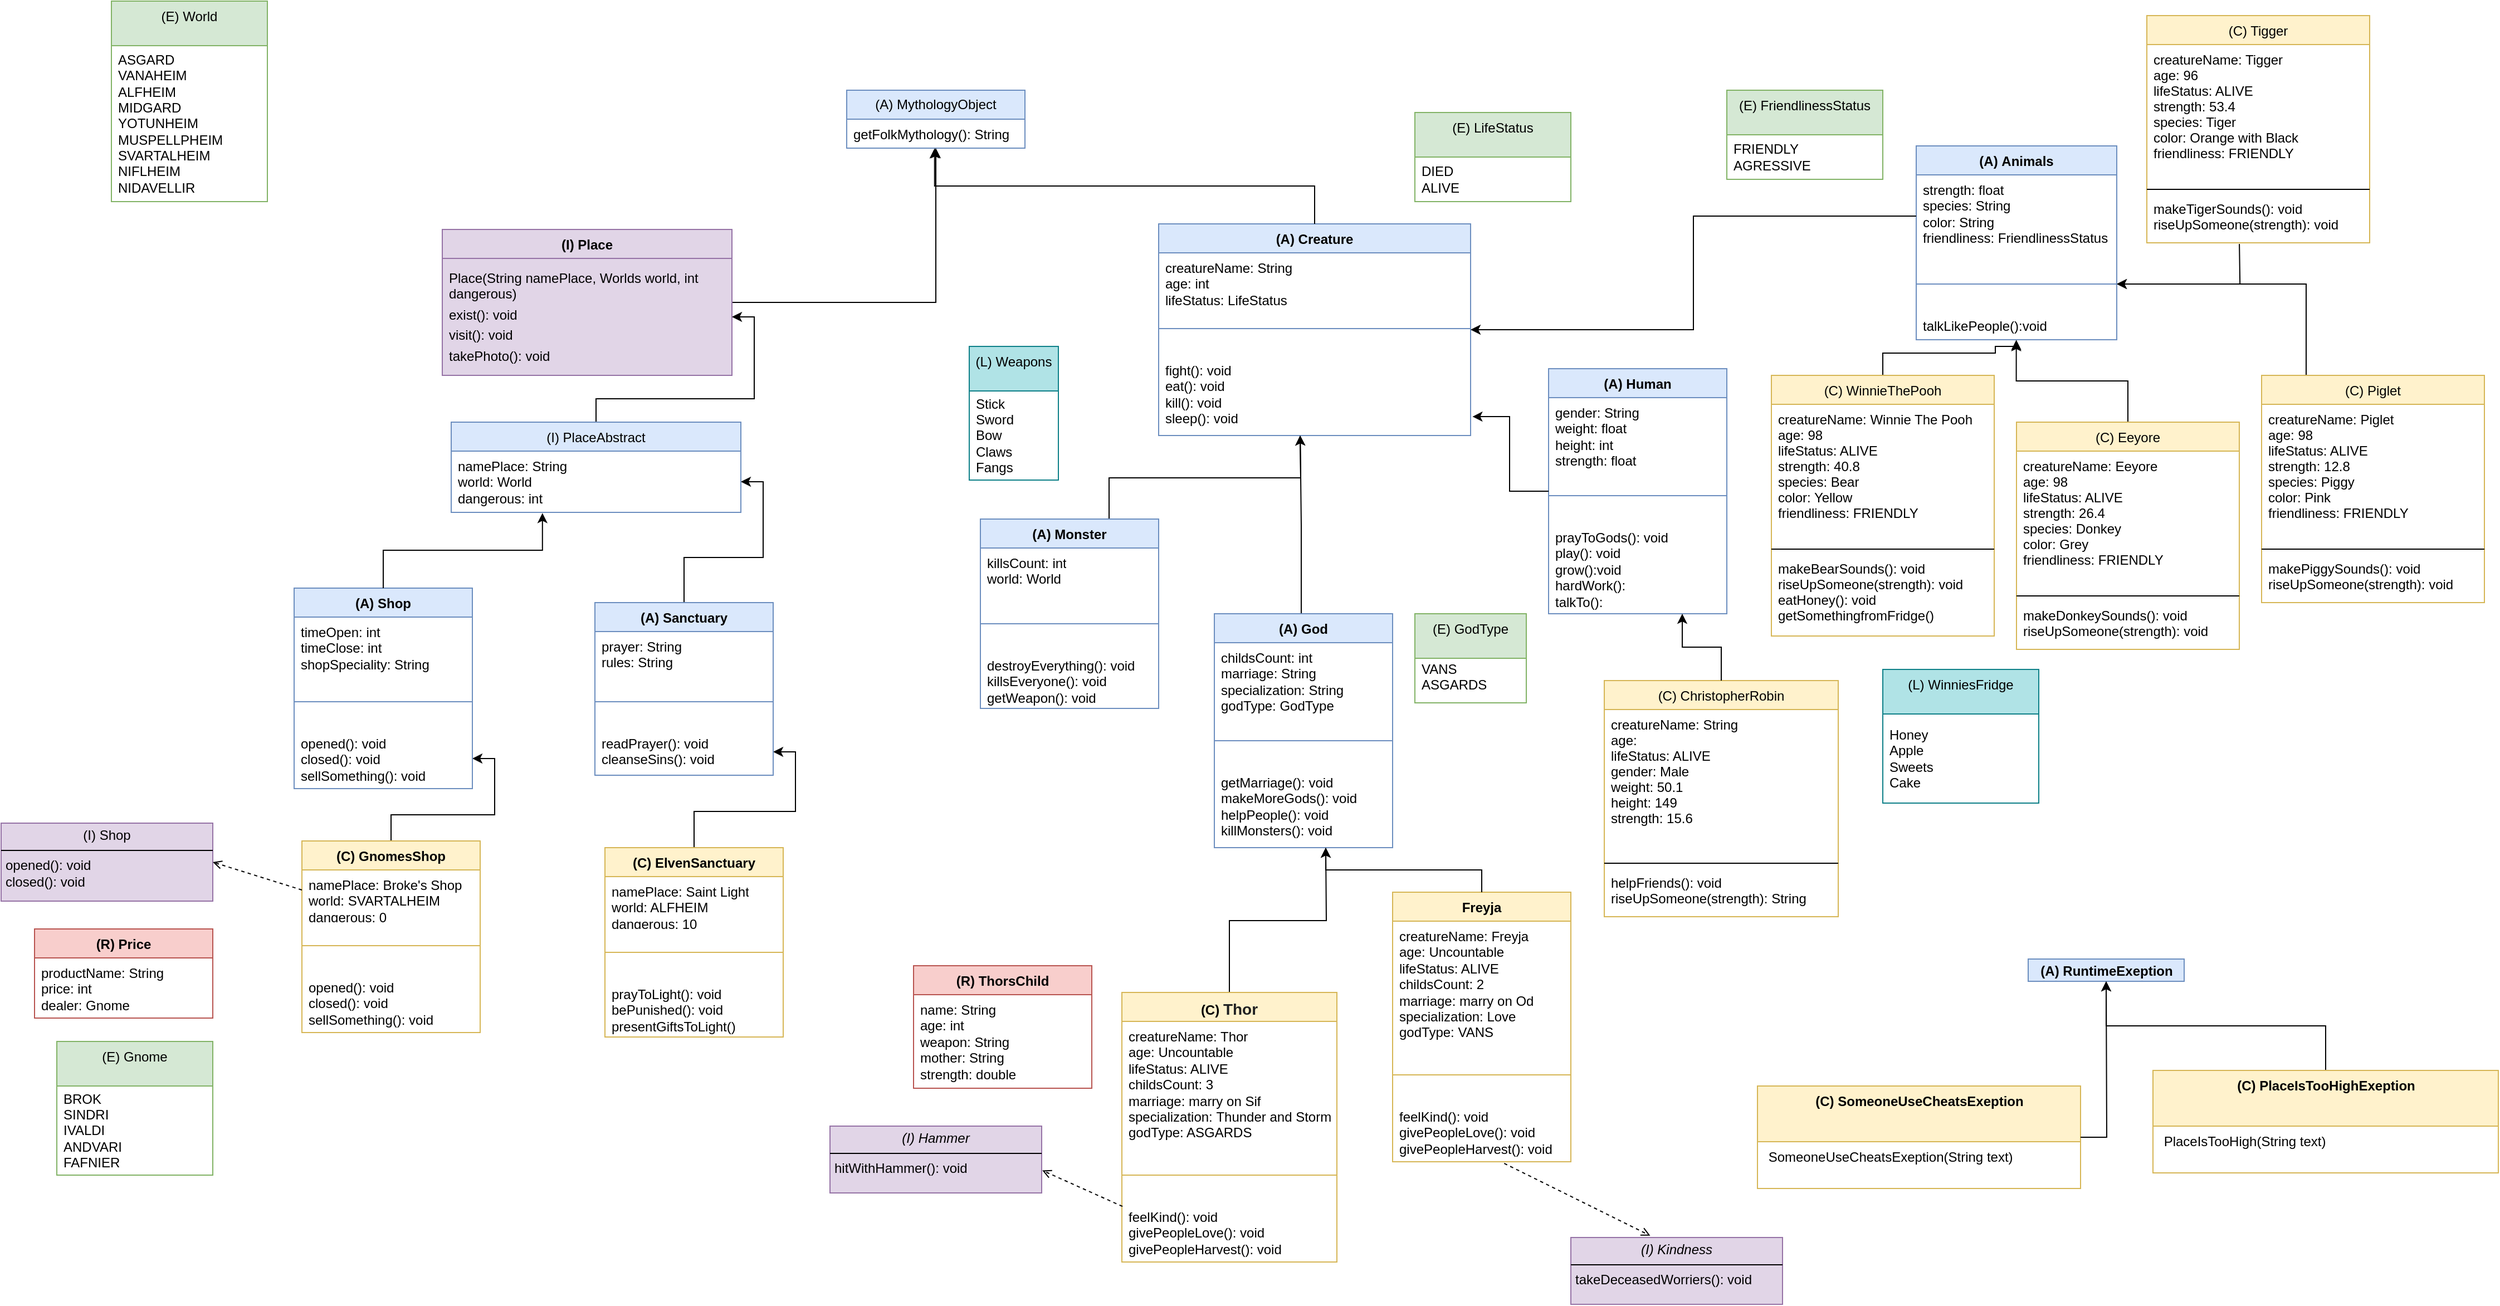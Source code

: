 <mxfile version="24.8.6">
  <diagram id="C5RBs43oDa-KdzZeNtuy" name="Page-1">
    <mxGraphModel dx="2144" dy="1466" grid="0" gridSize="10" guides="1" tooltips="1" connect="1" arrows="1" fold="1" page="0" pageScale="1" pageWidth="827" pageHeight="1169" background="#ffffff" math="0" shadow="0">
      <root>
        <mxCell id="WIyWlLk6GJQsqaUBKTNV-0" />
        <mxCell id="WIyWlLk6GJQsqaUBKTNV-1" parent="WIyWlLk6GJQsqaUBKTNV-0" />
        <mxCell id="PxisYRnI5uWTKZ2TiYRw-9" value="(А) MythologyObject" style="swimlane;fontStyle=0;childLayout=stackLayout;horizontal=1;startSize=26;fillColor=#dae8fc;horizontalStack=0;resizeParent=1;resizeParentMax=0;resizeLast=0;collapsible=1;marginBottom=0;whiteSpace=wrap;html=1;strokeColor=#6c8ebf;" parent="WIyWlLk6GJQsqaUBKTNV-1" vertex="1">
          <mxGeometry x="420" y="30" width="160" height="52" as="geometry" />
        </mxCell>
        <mxCell id="PxisYRnI5uWTKZ2TiYRw-10" value="getFolkMythology(): String" style="text;strokeColor=none;fillColor=none;align=left;verticalAlign=top;spacingLeft=4;spacingRight=4;overflow=hidden;rotatable=0;points=[[0,0.5],[1,0.5]];portConstraint=eastwest;whiteSpace=wrap;html=1;" parent="PxisYRnI5uWTKZ2TiYRw-9" vertex="1">
          <mxGeometry y="26" width="160" height="26" as="geometry" />
        </mxCell>
        <mxCell id="-cWVHxlM2KuF4A_uFvp1-67" style="edgeStyle=orthogonalEdgeStyle;rounded=0;orthogonalLoop=1;jettySize=auto;html=1;entryX=0.5;entryY=1;entryDx=0;entryDy=0;" edge="1" parent="WIyWlLk6GJQsqaUBKTNV-1" source="PxisYRnI5uWTKZ2TiYRw-13" target="PxisYRnI5uWTKZ2TiYRw-9">
          <mxGeometry relative="1" as="geometry" />
        </mxCell>
        <mxCell id="PxisYRnI5uWTKZ2TiYRw-13" value="(I) Place" style="swimlane;fontStyle=1;align=center;verticalAlign=top;childLayout=stackLayout;horizontal=1;startSize=26;horizontalStack=0;resizeParent=1;resizeParentMax=0;resizeLast=0;collapsible=1;marginBottom=0;whiteSpace=wrap;html=1;fillColor=#e1d5e7;strokeColor=#9673a6;" parent="WIyWlLk6GJQsqaUBKTNV-1" vertex="1">
          <mxGeometry x="57" y="155" width="260" height="131" as="geometry" />
        </mxCell>
        <mxCell id="PxisYRnI5uWTKZ2TiYRw-14" value="&lt;p style=&quot;margin: 4px 0px 0px;&quot;&gt;&lt;span style=&quot;background-color: initial;&quot;&gt;Place(String namePlace, Worlds world, int dangerous)&lt;/span&gt;&lt;/p&gt;&lt;p style=&quot;margin: 4px 0px 0px;&quot;&gt;&lt;span style=&quot;background-color: initial;&quot;&gt;exist(): void&lt;/span&gt;&lt;/p&gt;&lt;p style=&quot;margin: 4px 0px 0px;&quot;&gt;&lt;span style=&quot;background-color: initial;&quot;&gt;visit(): void&lt;/span&gt;&lt;/p&gt;&lt;p style=&quot;margin: 4px 0px 0px;&quot;&gt;&lt;span style=&quot;background-color: initial;&quot;&gt;takePhoto(): void&lt;/span&gt;&lt;/p&gt;" style="text;strokeColor=#9673a6;fillColor=#e1d5e7;align=left;verticalAlign=top;spacingLeft=4;spacingRight=4;overflow=hidden;rotatable=0;points=[[0,0.5],[1,0.5]];portConstraint=eastwest;whiteSpace=wrap;html=1;" parent="PxisYRnI5uWTKZ2TiYRw-13" vertex="1">
          <mxGeometry y="26" width="260" height="105" as="geometry" />
        </mxCell>
        <mxCell id="PxisYRnI5uWTKZ2TiYRw-17" value="(А) Creature" style="swimlane;fontStyle=1;align=center;verticalAlign=top;childLayout=stackLayout;horizontal=1;startSize=26;horizontalStack=0;resizeParent=1;resizeParentMax=0;resizeLast=0;collapsible=1;marginBottom=0;whiteSpace=wrap;html=1;fillColor=#dae8fc;strokeColor=#6c8ebf;" parent="WIyWlLk6GJQsqaUBKTNV-1" vertex="1">
          <mxGeometry x="700" y="150" width="280" height="190" as="geometry" />
        </mxCell>
        <mxCell id="PxisYRnI5uWTKZ2TiYRw-18" value="creatureName: String&lt;div&gt;age: int&lt;/div&gt;&lt;div&gt;lifeStatus: LifeStatus&lt;br&gt;&lt;div&gt;&lt;br&gt;&lt;/div&gt;&lt;/div&gt;" style="text;strokeColor=none;fillColor=none;align=left;verticalAlign=top;spacingLeft=4;spacingRight=4;overflow=hidden;rotatable=0;points=[[0,0.5],[1,0.5]];portConstraint=eastwest;whiteSpace=wrap;html=1;" parent="PxisYRnI5uWTKZ2TiYRw-17" vertex="1">
          <mxGeometry y="26" width="280" height="44" as="geometry" />
        </mxCell>
        <mxCell id="PxisYRnI5uWTKZ2TiYRw-19" value="" style="line;strokeWidth=1;fillColor=none;align=left;verticalAlign=middle;spacingTop=-1;spacingLeft=3;spacingRight=3;rotatable=0;labelPosition=right;points=[];portConstraint=eastwest;strokeColor=inherit;" parent="PxisYRnI5uWTKZ2TiYRw-17" vertex="1">
          <mxGeometry y="70" width="280" height="48" as="geometry" />
        </mxCell>
        <mxCell id="PxisYRnI5uWTKZ2TiYRw-20" value="&lt;div&gt;&lt;span style=&quot;background-color: initial;&quot;&gt;fight(): void&lt;/span&gt;&lt;br&gt;&lt;/div&gt;eat(): void&lt;div&gt;kill(): void&lt;/div&gt;&lt;div&gt;sleep(): void&lt;/div&gt;" style="text;strokeColor=none;fillColor=none;align=left;verticalAlign=top;spacingLeft=4;spacingRight=4;overflow=hidden;rotatable=0;points=[[0,0.5],[1,0.5]];portConstraint=eastwest;whiteSpace=wrap;html=1;" parent="PxisYRnI5uWTKZ2TiYRw-17" vertex="1">
          <mxGeometry y="118" width="280" height="72" as="geometry" />
        </mxCell>
        <mxCell id="PxisYRnI5uWTKZ2TiYRw-21" value="(А) Human" style="swimlane;fontStyle=1;align=center;verticalAlign=top;childLayout=stackLayout;horizontal=1;startSize=26;horizontalStack=0;resizeParent=1;resizeParentMax=0;resizeLast=0;collapsible=1;marginBottom=0;whiteSpace=wrap;html=1;fillColor=#dae8fc;strokeColor=#6c8ebf;" parent="WIyWlLk6GJQsqaUBKTNV-1" vertex="1">
          <mxGeometry x="1050" y="280" width="160" height="220" as="geometry" />
        </mxCell>
        <mxCell id="PxisYRnI5uWTKZ2TiYRw-22" value="gender: String&lt;div&gt;weight: float&lt;/div&gt;&lt;div&gt;height: int&lt;/div&gt;&lt;div&gt;strength: float&lt;/div&gt;" style="text;strokeColor=none;fillColor=none;align=left;verticalAlign=top;spacingLeft=4;spacingRight=4;overflow=hidden;rotatable=0;points=[[0,0.5],[1,0.5]];portConstraint=eastwest;whiteSpace=wrap;html=1;" parent="PxisYRnI5uWTKZ2TiYRw-21" vertex="1">
          <mxGeometry y="26" width="160" height="64" as="geometry" />
        </mxCell>
        <mxCell id="PxisYRnI5uWTKZ2TiYRw-23" value="" style="line;strokeWidth=1;fillColor=none;align=left;verticalAlign=middle;spacingTop=-1;spacingLeft=3;spacingRight=3;rotatable=0;labelPosition=right;points=[];portConstraint=eastwest;strokeColor=inherit;" parent="PxisYRnI5uWTKZ2TiYRw-21" vertex="1">
          <mxGeometry y="90" width="160" height="48" as="geometry" />
        </mxCell>
        <mxCell id="PxisYRnI5uWTKZ2TiYRw-24" value="prayToGods(): void&lt;div&gt;play(): void&lt;/div&gt;&lt;div&gt;grow():void&lt;/div&gt;&lt;div&gt;hardWork():&lt;/div&gt;&lt;div&gt;talkTo():&lt;/div&gt;&lt;div&gt;&lt;br&gt;&lt;/div&gt;" style="text;strokeColor=none;fillColor=none;align=left;verticalAlign=top;spacingLeft=4;spacingRight=4;overflow=hidden;rotatable=0;points=[[0,0.5],[1,0.5]];portConstraint=eastwest;whiteSpace=wrap;html=1;" parent="PxisYRnI5uWTKZ2TiYRw-21" vertex="1">
          <mxGeometry y="138" width="160" height="82" as="geometry" />
        </mxCell>
        <mxCell id="-cWVHxlM2KuF4A_uFvp1-79" style="edgeStyle=orthogonalEdgeStyle;rounded=0;orthogonalLoop=1;jettySize=auto;html=1;entryX=0.536;entryY=1;entryDx=0;entryDy=0;entryPerimeter=0;" edge="1" parent="WIyWlLk6GJQsqaUBKTNV-1">
          <mxGeometry relative="1" as="geometry">
            <mxPoint x="827.08" y="340" as="targetPoint" />
            <mxPoint x="807.0" y="500" as="sourcePoint" />
          </mxGeometry>
        </mxCell>
        <mxCell id="PxisYRnI5uWTKZ2TiYRw-25" value="(А) God" style="swimlane;fontStyle=1;align=center;verticalAlign=top;childLayout=stackLayout;horizontal=1;startSize=26;horizontalStack=0;resizeParent=1;resizeParentMax=0;resizeLast=0;collapsible=1;marginBottom=0;whiteSpace=wrap;html=1;fillColor=#dae8fc;strokeColor=#6c8ebf;" parent="WIyWlLk6GJQsqaUBKTNV-1" vertex="1">
          <mxGeometry x="750" y="500" width="160" height="210" as="geometry" />
        </mxCell>
        <mxCell id="PxisYRnI5uWTKZ2TiYRw-26" value="&lt;div&gt;childsCount: int&lt;/div&gt;&lt;div&gt;marriage: String&lt;/div&gt;&lt;div&gt;specialization: String&lt;br&gt;&lt;/div&gt;&lt;div&gt;godType: GodType&lt;/div&gt;" style="text;strokeColor=none;fillColor=none;align=left;verticalAlign=top;spacingLeft=4;spacingRight=4;overflow=hidden;rotatable=0;points=[[0,0.5],[1,0.5]];portConstraint=eastwest;whiteSpace=wrap;html=1;" parent="PxisYRnI5uWTKZ2TiYRw-25" vertex="1">
          <mxGeometry y="26" width="160" height="64" as="geometry" />
        </mxCell>
        <mxCell id="PxisYRnI5uWTKZ2TiYRw-27" value="" style="line;strokeWidth=1;fillColor=none;align=left;verticalAlign=middle;spacingTop=-1;spacingLeft=3;spacingRight=3;rotatable=0;labelPosition=right;points=[];portConstraint=eastwest;strokeColor=inherit;" parent="PxisYRnI5uWTKZ2TiYRw-25" vertex="1">
          <mxGeometry y="90" width="160" height="48" as="geometry" />
        </mxCell>
        <mxCell id="PxisYRnI5uWTKZ2TiYRw-28" value="getMarriage(): void&lt;div&gt;makeMoreGods(): void&lt;/div&gt;&lt;div&gt;helpPeople(): void&lt;/div&gt;&lt;div&gt;killMonsters(): void&lt;/div&gt;" style="text;strokeColor=none;fillColor=none;align=left;verticalAlign=top;spacingLeft=4;spacingRight=4;overflow=hidden;rotatable=0;points=[[0,0.5],[1,0.5]];portConstraint=eastwest;whiteSpace=wrap;html=1;" parent="PxisYRnI5uWTKZ2TiYRw-25" vertex="1">
          <mxGeometry y="138" width="160" height="72" as="geometry" />
        </mxCell>
        <mxCell id="PxisYRnI5uWTKZ2TiYRw-29" value="(А) Monster" style="swimlane;fontStyle=1;align=center;verticalAlign=top;childLayout=stackLayout;horizontal=1;startSize=26;horizontalStack=0;resizeParent=1;resizeParentMax=0;resizeLast=0;collapsible=1;marginBottom=0;whiteSpace=wrap;html=1;fillColor=#dae8fc;strokeColor=#6c8ebf;" parent="WIyWlLk6GJQsqaUBKTNV-1" vertex="1">
          <mxGeometry x="540" y="415" width="160" height="170" as="geometry" />
        </mxCell>
        <mxCell id="PxisYRnI5uWTKZ2TiYRw-30" value="&lt;div&gt;killsCount: int&lt;/div&gt;&lt;div&gt;world: World&lt;/div&gt;" style="text;strokeColor=none;fillColor=none;align=left;verticalAlign=top;spacingLeft=4;spacingRight=4;overflow=hidden;rotatable=0;points=[[0,0.5],[1,0.5]];portConstraint=eastwest;whiteSpace=wrap;html=1;" parent="PxisYRnI5uWTKZ2TiYRw-29" vertex="1">
          <mxGeometry y="26" width="160" height="44" as="geometry" />
        </mxCell>
        <mxCell id="PxisYRnI5uWTKZ2TiYRw-31" value="" style="line;strokeWidth=1;fillColor=none;align=left;verticalAlign=middle;spacingTop=-1;spacingLeft=3;spacingRight=3;rotatable=0;labelPosition=right;points=[];portConstraint=eastwest;strokeColor=inherit;" parent="PxisYRnI5uWTKZ2TiYRw-29" vertex="1">
          <mxGeometry y="70" width="160" height="48" as="geometry" />
        </mxCell>
        <mxCell id="PxisYRnI5uWTKZ2TiYRw-32" value="destroyEverything(): void&lt;div&gt;killsEveryone(): void&lt;/div&gt;&lt;div&gt;getWeapon(): void&lt;/div&gt;" style="text;strokeColor=none;fillColor=none;align=left;verticalAlign=top;spacingLeft=4;spacingRight=4;overflow=hidden;rotatable=0;points=[[0,0.5],[1,0.5]];portConstraint=eastwest;whiteSpace=wrap;html=1;" parent="PxisYRnI5uWTKZ2TiYRw-29" vertex="1">
          <mxGeometry y="118" width="160" height="52" as="geometry" />
        </mxCell>
        <mxCell id="-cWVHxlM2KuF4A_uFvp1-124" style="edgeStyle=orthogonalEdgeStyle;rounded=0;orthogonalLoop=1;jettySize=auto;html=1;entryX=0.499;entryY=1.05;entryDx=0;entryDy=0;entryPerimeter=0;" edge="1" parent="WIyWlLk6GJQsqaUBKTNV-1" source="PxisYRnI5uWTKZ2TiYRw-45" target="-cWVHxlM2KuF4A_uFvp1-31">
          <mxGeometry relative="1" as="geometry">
            <mxPoint x="1450" y="260" as="targetPoint" />
            <Array as="points">
              <mxPoint x="1350" y="266" />
              <mxPoint x="1451" y="266" />
              <mxPoint x="1451" y="260" />
              <mxPoint x="1470" y="260" />
            </Array>
          </mxGeometry>
        </mxCell>
        <mxCell id="PxisYRnI5uWTKZ2TiYRw-45" value="(C) WinnieThePooh" style="swimlane;fontStyle=0;align=center;verticalAlign=top;childLayout=stackLayout;horizontal=1;startSize=26;horizontalStack=0;resizeParent=1;resizeLast=0;collapsible=1;marginBottom=0;rounded=0;shadow=0;strokeWidth=1;fillColor=#fff2cc;strokeColor=#d6b656;" parent="WIyWlLk6GJQsqaUBKTNV-1" vertex="1">
          <mxGeometry x="1250" y="286" width="200" height="234" as="geometry">
            <mxRectangle x="130" y="380" width="160" height="26" as="alternateBounds" />
          </mxGeometry>
        </mxCell>
        <mxCell id="PxisYRnI5uWTKZ2TiYRw-46" value="creatureName: Winnie The Pooh&#xa;age: 98&#xa;lifeStatus: ALIVE&#xa;strength: 40.8&#xa;species: Bear&#xa;color: Yellow&#xa;friendliness: FRIENDLY" style="text;align=left;verticalAlign=top;spacingLeft=4;spacingRight=4;overflow=hidden;rotatable=0;points=[[0,0.5],[1,0.5]];portConstraint=eastwest;" parent="PxisYRnI5uWTKZ2TiYRw-45" vertex="1">
          <mxGeometry y="26" width="200" height="126" as="geometry" />
        </mxCell>
        <mxCell id="PxisYRnI5uWTKZ2TiYRw-48" value="" style="line;html=1;strokeWidth=1;align=left;verticalAlign=middle;spacingTop=-1;spacingLeft=3;spacingRight=3;rotatable=0;labelPosition=right;points=[];portConstraint=eastwest;" parent="PxisYRnI5uWTKZ2TiYRw-45" vertex="1">
          <mxGeometry y="152" width="200" height="8" as="geometry" />
        </mxCell>
        <mxCell id="PxisYRnI5uWTKZ2TiYRw-49" value="makeBearSounds(): void&#xa;riseUpSomeone(strength): void&#xa;eatHoney(): void&#xa;getSomethingfromFridge()" style="text;align=left;verticalAlign=top;spacingLeft=4;spacingRight=4;overflow=hidden;rotatable=0;points=[[0,0.5],[1,0.5]];portConstraint=eastwest;fontStyle=0" parent="PxisYRnI5uWTKZ2TiYRw-45" vertex="1">
          <mxGeometry y="160" width="200" height="74" as="geometry" />
        </mxCell>
        <mxCell id="-cWVHxlM2KuF4A_uFvp1-125" style="edgeStyle=orthogonalEdgeStyle;rounded=0;orthogonalLoop=1;jettySize=auto;html=1;" edge="1" parent="WIyWlLk6GJQsqaUBKTNV-1" target="-cWVHxlM2KuF4A_uFvp1-30">
          <mxGeometry relative="1" as="geometry">
            <mxPoint x="1670.053" y="168.0" as="sourcePoint" />
          </mxGeometry>
        </mxCell>
        <mxCell id="PxisYRnI5uWTKZ2TiYRw-70" value="(E) World" style="swimlane;fontStyle=0;align=center;verticalAlign=top;childLayout=stackLayout;horizontal=1;startSize=40;horizontalStack=0;resizeParent=1;resizeParentMax=0;resizeLast=0;collapsible=0;marginBottom=0;html=1;whiteSpace=wrap;fillColor=#d5e8d4;strokeColor=#82b366;" parent="WIyWlLk6GJQsqaUBKTNV-1" vertex="1">
          <mxGeometry x="-240" y="-50" width="140" height="180" as="geometry" />
        </mxCell>
        <mxCell id="PxisYRnI5uWTKZ2TiYRw-71" value="ASGARD&lt;div&gt;VANAHEIM&lt;/div&gt;&lt;div&gt;ALFHEIM&lt;/div&gt;&lt;div&gt;MIDGARD&lt;/div&gt;&lt;div&gt;YOTUNHEIM&lt;/div&gt;&lt;div&gt;MUSPELLPHEIM&lt;/div&gt;&lt;div&gt;SVARTALHEIM&lt;/div&gt;&lt;div&gt;NIFLHEIM&lt;/div&gt;&lt;div&gt;NIDAVELLIR&lt;/div&gt;" style="text;html=1;strokeColor=none;fillColor=none;align=left;verticalAlign=middle;spacingLeft=4;spacingRight=4;overflow=hidden;rotatable=0;points=[[0,0.5],[1,0.5]];portConstraint=eastwest;whiteSpace=wrap;" parent="PxisYRnI5uWTKZ2TiYRw-70" vertex="1">
          <mxGeometry y="40" width="140" height="140" as="geometry" />
        </mxCell>
        <mxCell id="-cWVHxlM2KuF4A_uFvp1-156" value="" style="edgeStyle=orthogonalEdgeStyle;rounded=0;orthogonalLoop=1;jettySize=auto;html=1;" edge="1" parent="WIyWlLk6GJQsqaUBKTNV-1" source="-cWVHxlM2KuF4A_uFvp1-0" target="-cWVHxlM2KuF4A_uFvp1-134">
          <mxGeometry relative="1" as="geometry" />
        </mxCell>
        <mxCell id="-cWVHxlM2KuF4A_uFvp1-0" value="(С) GnomesShop" style="swimlane;fontStyle=1;align=center;verticalAlign=top;childLayout=stackLayout;horizontal=1;startSize=26;horizontalStack=0;resizeParent=1;resizeParentMax=0;resizeLast=0;collapsible=1;marginBottom=0;whiteSpace=wrap;html=1;fillColor=#fff2cc;strokeColor=#d6b656;" vertex="1" parent="WIyWlLk6GJQsqaUBKTNV-1">
          <mxGeometry x="-69" y="704" width="160" height="172" as="geometry" />
        </mxCell>
        <mxCell id="-cWVHxlM2KuF4A_uFvp1-1" value="namePlace: Broke&#39;s Shop&lt;div&gt;world: SVARTALHEIM&lt;/div&gt;&lt;div&gt;dangerous: 0&lt;/div&gt;" style="text;strokeColor=none;fillColor=none;align=left;verticalAlign=top;spacingLeft=4;spacingRight=4;overflow=hidden;rotatable=0;points=[[0,0.5],[1,0.5]];portConstraint=eastwest;whiteSpace=wrap;html=1;" vertex="1" parent="-cWVHxlM2KuF4A_uFvp1-0">
          <mxGeometry y="26" width="160" height="44" as="geometry" />
        </mxCell>
        <mxCell id="-cWVHxlM2KuF4A_uFvp1-2" value="" style="line;strokeWidth=1;fillColor=none;align=left;verticalAlign=middle;spacingTop=-1;spacingLeft=3;spacingRight=3;rotatable=0;labelPosition=right;points=[];portConstraint=eastwest;strokeColor=inherit;" vertex="1" parent="-cWVHxlM2KuF4A_uFvp1-0">
          <mxGeometry y="70" width="160" height="48" as="geometry" />
        </mxCell>
        <mxCell id="-cWVHxlM2KuF4A_uFvp1-3" value="opened(): void&lt;div&gt;closed(): void&lt;/div&gt;&lt;div&gt;sellSomething(): void&lt;/div&gt;" style="text;strokeColor=none;fillColor=none;align=left;verticalAlign=top;spacingLeft=4;spacingRight=4;overflow=hidden;rotatable=0;points=[[0,0.5],[1,0.5]];portConstraint=eastwest;whiteSpace=wrap;html=1;" vertex="1" parent="-cWVHxlM2KuF4A_uFvp1-0">
          <mxGeometry y="118" width="160" height="54" as="geometry" />
        </mxCell>
        <mxCell id="-cWVHxlM2KuF4A_uFvp1-154" value="" style="edgeStyle=orthogonalEdgeStyle;rounded=0;orthogonalLoop=1;jettySize=auto;html=1;" edge="1" parent="WIyWlLk6GJQsqaUBKTNV-1" source="-cWVHxlM2KuF4A_uFvp1-4" target="-cWVHxlM2KuF4A_uFvp1-151">
          <mxGeometry relative="1" as="geometry" />
        </mxCell>
        <mxCell id="-cWVHxlM2KuF4A_uFvp1-4" value="(С) ElvenSanctuary" style="swimlane;fontStyle=1;align=center;verticalAlign=top;childLayout=stackLayout;horizontal=1;startSize=26;horizontalStack=0;resizeParent=1;resizeParentMax=0;resizeLast=0;collapsible=1;marginBottom=0;whiteSpace=wrap;html=1;fillColor=#fff2cc;strokeColor=#d6b656;" vertex="1" parent="WIyWlLk6GJQsqaUBKTNV-1">
          <mxGeometry x="203" y="710" width="160" height="170" as="geometry" />
        </mxCell>
        <mxCell id="-cWVHxlM2KuF4A_uFvp1-5" value="namePlace: Saint Light&lt;div&gt;world: ALFHEIM&amp;nbsp;&lt;/div&gt;&lt;div&gt;dangerous: 10&lt;/div&gt;" style="text;strokeColor=none;fillColor=none;align=left;verticalAlign=top;spacingLeft=4;spacingRight=4;overflow=hidden;rotatable=0;points=[[0,0.5],[1,0.5]];portConstraint=eastwest;whiteSpace=wrap;html=1;" vertex="1" parent="-cWVHxlM2KuF4A_uFvp1-4">
          <mxGeometry y="26" width="160" height="44" as="geometry" />
        </mxCell>
        <mxCell id="-cWVHxlM2KuF4A_uFvp1-6" value="" style="line;strokeWidth=1;fillColor=none;align=left;verticalAlign=middle;spacingTop=-1;spacingLeft=3;spacingRight=3;rotatable=0;labelPosition=right;points=[];portConstraint=eastwest;strokeColor=inherit;" vertex="1" parent="-cWVHxlM2KuF4A_uFvp1-4">
          <mxGeometry y="70" width="160" height="48" as="geometry" />
        </mxCell>
        <mxCell id="-cWVHxlM2KuF4A_uFvp1-7" value="prayToLight(): void&lt;div&gt;bePunished(): void&lt;/div&gt;&lt;div&gt;presentGiftsToLight()&lt;/div&gt;" style="text;strokeColor=none;fillColor=none;align=left;verticalAlign=top;spacingLeft=4;spacingRight=4;overflow=hidden;rotatable=0;points=[[0,0.5],[1,0.5]];portConstraint=eastwest;whiteSpace=wrap;html=1;" vertex="1" parent="-cWVHxlM2KuF4A_uFvp1-4">
          <mxGeometry y="118" width="160" height="52" as="geometry" />
        </mxCell>
        <mxCell id="-cWVHxlM2KuF4A_uFvp1-12" value="Freyja" style="swimlane;fontStyle=1;align=center;verticalAlign=top;childLayout=stackLayout;horizontal=1;startSize=26;horizontalStack=0;resizeParent=1;resizeParentMax=0;resizeLast=0;collapsible=1;marginBottom=0;whiteSpace=wrap;html=1;fillColor=#fff2cc;strokeColor=#d6b656;" vertex="1" parent="WIyWlLk6GJQsqaUBKTNV-1">
          <mxGeometry x="910" y="750" width="160" height="242" as="geometry" />
        </mxCell>
        <mxCell id="-cWVHxlM2KuF4A_uFvp1-13" value="&lt;div&gt;creatureName: Freyja&lt;div&gt;age: Uncountable&lt;/div&gt;&lt;div&gt;lifeStatus: ALIVE&lt;br&gt;&lt;div&gt;&lt;div&gt;childsCount: 2&lt;/div&gt;&lt;div&gt;marriage: marry on Od&lt;/div&gt;&lt;div&gt;specialization: Love&lt;br&gt;&lt;/div&gt;&lt;div&gt;godType: VANS&lt;/div&gt;&lt;/div&gt;&lt;/div&gt;&lt;/div&gt;" style="text;strokeColor=none;fillColor=none;align=left;verticalAlign=top;spacingLeft=4;spacingRight=4;overflow=hidden;rotatable=0;points=[[0,0.5],[1,0.5]];portConstraint=eastwest;whiteSpace=wrap;html=1;" vertex="1" parent="-cWVHxlM2KuF4A_uFvp1-12">
          <mxGeometry y="26" width="160" height="114" as="geometry" />
        </mxCell>
        <mxCell id="-cWVHxlM2KuF4A_uFvp1-14" value="" style="line;strokeWidth=1;fillColor=none;align=left;verticalAlign=middle;spacingTop=-1;spacingLeft=3;spacingRight=3;rotatable=0;labelPosition=right;points=[];portConstraint=eastwest;strokeColor=inherit;" vertex="1" parent="-cWVHxlM2KuF4A_uFvp1-12">
          <mxGeometry y="140" width="160" height="48" as="geometry" />
        </mxCell>
        <mxCell id="-cWVHxlM2KuF4A_uFvp1-15" value="feelKind(): void&lt;div&gt;givePeopleLove(): void&lt;/div&gt;&lt;div&gt;givePeopleHarvest(): void&lt;/div&gt;" style="text;strokeColor=none;fillColor=none;align=left;verticalAlign=top;spacingLeft=4;spacingRight=4;overflow=hidden;rotatable=0;points=[[0,0.5],[1,0.5]];portConstraint=eastwest;whiteSpace=wrap;html=1;" vertex="1" parent="-cWVHxlM2KuF4A_uFvp1-12">
          <mxGeometry y="188" width="160" height="54" as="geometry" />
        </mxCell>
        <mxCell id="-cWVHxlM2KuF4A_uFvp1-17" value="&lt;p style=&quot;margin:0px;margin-top:4px;text-align:center;&quot;&gt;&lt;i&gt;(I) Kindness&lt;/i&gt;&lt;/p&gt;&lt;hr size=&quot;1&quot; style=&quot;border-style:solid;&quot;&gt;&lt;p style=&quot;margin:0px;margin-left:4px;&quot;&gt;&lt;/p&gt;&lt;p style=&quot;margin:0px;margin-left:4px;&quot;&gt;takeDeceasedWorriers(): void&lt;/p&gt;&lt;p style=&quot;margin:0px;margin-left:4px;&quot;&gt;&lt;br&gt;&lt;/p&gt;" style="verticalAlign=top;align=left;overflow=fill;html=1;whiteSpace=wrap;fillColor=#e1d5e7;strokeColor=#9673a6;" vertex="1" parent="WIyWlLk6GJQsqaUBKTNV-1">
          <mxGeometry x="1070" y="1060" width="190" height="60" as="geometry" />
        </mxCell>
        <mxCell id="-cWVHxlM2KuF4A_uFvp1-18" value="&lt;p style=&quot;margin:0px;margin-top:4px;text-align:center;&quot;&gt;(I) Shop&lt;/p&gt;&lt;hr size=&quot;1&quot; style=&quot;border-style:solid;&quot;&gt;&lt;p style=&quot;margin:0px;margin-left:4px;&quot;&gt;&lt;/p&gt;&lt;p style=&quot;margin:0px;margin-left:4px;&quot;&gt;opened(): void&lt;/p&gt;&lt;p style=&quot;margin:0px;margin-left:4px;&quot;&gt;closed(): void&lt;/p&gt;" style="verticalAlign=top;align=left;overflow=fill;html=1;whiteSpace=wrap;fillColor=#e1d5e7;strokeColor=#9673a6;" vertex="1" parent="WIyWlLk6GJQsqaUBKTNV-1">
          <mxGeometry x="-339" y="688" width="190" height="70" as="geometry" />
        </mxCell>
        <mxCell id="-cWVHxlM2KuF4A_uFvp1-28" value="(А) Animals" style="swimlane;fontStyle=1;align=center;verticalAlign=top;childLayout=stackLayout;horizontal=1;startSize=26;horizontalStack=0;resizeParent=1;resizeParentMax=0;resizeLast=0;collapsible=1;marginBottom=0;whiteSpace=wrap;html=1;fillColor=#dae8fc;strokeColor=#6c8ebf;" vertex="1" parent="WIyWlLk6GJQsqaUBKTNV-1">
          <mxGeometry x="1380" y="80" width="180" height="174" as="geometry" />
        </mxCell>
        <mxCell id="-cWVHxlM2KuF4A_uFvp1-29" value="&lt;div&gt;strength: float&lt;/div&gt;&lt;div&gt;species: String&lt;br&gt;&lt;/div&gt;&lt;div&gt;color: String&lt;/div&gt;&lt;div&gt;friendliness:&lt;span style=&quot;text-align: center; background-color: initial;&quot;&gt;&amp;nbsp;FriendlinessStatus&lt;/span&gt;&lt;/div&gt;" style="text;strokeColor=none;fillColor=none;align=left;verticalAlign=top;spacingLeft=4;spacingRight=4;overflow=hidden;rotatable=0;points=[[0,0.5],[1,0.5]];portConstraint=eastwest;whiteSpace=wrap;html=1;" vertex="1" parent="-cWVHxlM2KuF4A_uFvp1-28">
          <mxGeometry y="26" width="180" height="74" as="geometry" />
        </mxCell>
        <mxCell id="-cWVHxlM2KuF4A_uFvp1-30" value="" style="line;strokeWidth=1;fillColor=none;align=left;verticalAlign=middle;spacingTop=-1;spacingLeft=3;spacingRight=3;rotatable=0;labelPosition=right;points=[];portConstraint=eastwest;strokeColor=inherit;" vertex="1" parent="-cWVHxlM2KuF4A_uFvp1-28">
          <mxGeometry y="100" width="180" height="48" as="geometry" />
        </mxCell>
        <mxCell id="-cWVHxlM2KuF4A_uFvp1-31" value="&lt;div&gt;talkLikePeople():void&lt;/div&gt;&lt;div&gt;&lt;br&gt;&lt;/div&gt;" style="text;strokeColor=none;fillColor=none;align=left;verticalAlign=top;spacingLeft=4;spacingRight=4;overflow=hidden;rotatable=0;points=[[0,0.5],[1,0.5]];portConstraint=eastwest;whiteSpace=wrap;html=1;" vertex="1" parent="-cWVHxlM2KuF4A_uFvp1-28">
          <mxGeometry y="148" width="180" height="26" as="geometry" />
        </mxCell>
        <mxCell id="-cWVHxlM2KuF4A_uFvp1-36" value="(E) GodType" style="swimlane;fontStyle=0;align=center;verticalAlign=top;childLayout=stackLayout;horizontal=1;startSize=40;horizontalStack=0;resizeParent=1;resizeParentMax=0;resizeLast=0;collapsible=0;marginBottom=0;html=1;whiteSpace=wrap;fillColor=#d5e8d4;strokeColor=#82b366;" vertex="1" parent="WIyWlLk6GJQsqaUBKTNV-1">
          <mxGeometry x="930" y="500" width="100" height="80" as="geometry" />
        </mxCell>
        <mxCell id="-cWVHxlM2KuF4A_uFvp1-37" value="VANS&lt;div&gt;ASGARDS&lt;/div&gt;&lt;div&gt;&lt;br&gt;&lt;/div&gt;" style="text;html=1;strokeColor=none;fillColor=none;align=left;verticalAlign=middle;spacingLeft=4;spacingRight=4;overflow=hidden;rotatable=0;points=[[0,0.5],[1,0.5]];portConstraint=eastwest;whiteSpace=wrap;" vertex="1" parent="-cWVHxlM2KuF4A_uFvp1-36">
          <mxGeometry y="40" width="100" height="40" as="geometry" />
        </mxCell>
        <mxCell id="-cWVHxlM2KuF4A_uFvp1-42" value="&lt;p style=&quot;margin:0px;margin-top:4px;text-align:center;&quot;&gt;&lt;b&gt;(A) RuntimeExeption&lt;/b&gt;&lt;/p&gt;" style="verticalAlign=top;align=left;overflow=fill;html=1;whiteSpace=wrap;fillColor=#dae8fc;strokeColor=#6c8ebf;" vertex="1" parent="WIyWlLk6GJQsqaUBKTNV-1">
          <mxGeometry x="1480.5" y="810" width="140" height="20" as="geometry" />
        </mxCell>
        <mxCell id="-cWVHxlM2KuF4A_uFvp1-43" value="(C) SomeoneUseCheatsExeption" style="swimlane;fontStyle=1;align=center;verticalAlign=top;childLayout=stackLayout;horizontal=1;startSize=50;horizontalStack=0;resizeParent=1;resizeParentMax=0;resizeLast=0;collapsible=1;marginBottom=0;whiteSpace=wrap;html=1;fillColor=#fff2cc;strokeColor=#d6b656;" vertex="1" parent="WIyWlLk6GJQsqaUBKTNV-1">
          <mxGeometry x="1237.5" y="924" width="290" height="92" as="geometry" />
        </mxCell>
        <mxCell id="-cWVHxlM2KuF4A_uFvp1-46" value="&lt;span style=&quot;text-align: center;&quot;&gt;&amp;nbsp;SomeoneUseCheatsExeption(String text)&lt;/span&gt;" style="text;strokeColor=none;fillColor=none;align=left;verticalAlign=top;spacingLeft=4;spacingRight=4;overflow=hidden;rotatable=0;points=[[0,0.5],[1,0.5]];portConstraint=eastwest;whiteSpace=wrap;html=1;" vertex="1" parent="-cWVHxlM2KuF4A_uFvp1-43">
          <mxGeometry y="50" width="290" height="42" as="geometry" />
        </mxCell>
        <mxCell id="-cWVHxlM2KuF4A_uFvp1-103" style="edgeStyle=orthogonalEdgeStyle;rounded=0;orthogonalLoop=1;jettySize=auto;html=1;entryX=0.5;entryY=1;entryDx=0;entryDy=0;" edge="1" parent="WIyWlLk6GJQsqaUBKTNV-1" source="-cWVHxlM2KuF4A_uFvp1-48" target="-cWVHxlM2KuF4A_uFvp1-42">
          <mxGeometry relative="1" as="geometry" />
        </mxCell>
        <mxCell id="-cWVHxlM2KuF4A_uFvp1-48" value="(C) PlaceIsTooHighExeption" style="swimlane;fontStyle=1;align=center;verticalAlign=top;childLayout=stackLayout;horizontal=1;startSize=50;horizontalStack=0;resizeParent=1;resizeParentMax=0;resizeLast=0;collapsible=1;marginBottom=0;whiteSpace=wrap;html=1;fillColor=#fff2cc;strokeColor=#d6b656;" vertex="1" parent="WIyWlLk6GJQsqaUBKTNV-1">
          <mxGeometry x="1592.5" y="910" width="310" height="92" as="geometry" />
        </mxCell>
        <mxCell id="-cWVHxlM2KuF4A_uFvp1-51" value="&lt;span style=&quot;text-align: center;&quot;&gt;&amp;nbsp;PlaceIsTooHigh(String text)&lt;/span&gt;" style="text;strokeColor=none;fillColor=none;align=left;verticalAlign=top;spacingLeft=4;spacingRight=4;overflow=hidden;rotatable=0;points=[[0,0.5],[1,0.5]];portConstraint=eastwest;whiteSpace=wrap;html=1;" vertex="1" parent="-cWVHxlM2KuF4A_uFvp1-48">
          <mxGeometry y="50" width="310" height="42" as="geometry" />
        </mxCell>
        <mxCell id="-cWVHxlM2KuF4A_uFvp1-52" value="(R) Price" style="swimlane;fontStyle=1;align=center;verticalAlign=top;childLayout=stackLayout;horizontal=1;startSize=26;horizontalStack=0;resizeParent=1;resizeParentMax=0;resizeLast=0;collapsible=1;marginBottom=0;whiteSpace=wrap;html=1;fillColor=#f8cecc;strokeColor=#b85450;" vertex="1" parent="WIyWlLk6GJQsqaUBKTNV-1">
          <mxGeometry x="-309" y="783" width="160" height="80" as="geometry" />
        </mxCell>
        <mxCell id="-cWVHxlM2KuF4A_uFvp1-53" value="productName: String&lt;div&gt;price: int&lt;/div&gt;&lt;div&gt;dealer: Gnome&lt;br&gt;&lt;/div&gt;" style="text;strokeColor=none;fillColor=none;align=left;verticalAlign=top;spacingLeft=4;spacingRight=4;overflow=hidden;rotatable=0;points=[[0,0.5],[1,0.5]];portConstraint=eastwest;whiteSpace=wrap;html=1;" vertex="1" parent="-cWVHxlM2KuF4A_uFvp1-52">
          <mxGeometry y="26" width="160" height="54" as="geometry" />
        </mxCell>
        <mxCell id="-cWVHxlM2KuF4A_uFvp1-56" value="(E) Gnome" style="swimlane;fontStyle=0;align=center;verticalAlign=top;childLayout=stackLayout;horizontal=1;startSize=40;horizontalStack=0;resizeParent=1;resizeParentMax=0;resizeLast=0;collapsible=0;marginBottom=0;html=1;whiteSpace=wrap;fillColor=#d5e8d4;strokeColor=#82b366;" vertex="1" parent="WIyWlLk6GJQsqaUBKTNV-1">
          <mxGeometry x="-289" y="884" width="140" height="120" as="geometry" />
        </mxCell>
        <mxCell id="-cWVHxlM2KuF4A_uFvp1-57" value="BROK&lt;div&gt;SINDRI&lt;/div&gt;&lt;div&gt;IVALDI&lt;/div&gt;&lt;div&gt;ANDVARI&lt;/div&gt;&lt;div&gt;FAFNIER&lt;/div&gt;" style="text;html=1;strokeColor=none;fillColor=none;align=left;verticalAlign=middle;spacingLeft=4;spacingRight=4;overflow=hidden;rotatable=0;points=[[0,0.5],[1,0.5]];portConstraint=eastwest;whiteSpace=wrap;" vertex="1" parent="-cWVHxlM2KuF4A_uFvp1-56">
          <mxGeometry y="40" width="140" height="80" as="geometry" />
        </mxCell>
        <mxCell id="-cWVHxlM2KuF4A_uFvp1-60" value="(L) WinniesFridge" style="swimlane;fontStyle=0;align=center;verticalAlign=top;childLayout=stackLayout;horizontal=1;startSize=40;horizontalStack=0;resizeParent=1;resizeParentMax=0;resizeLast=0;collapsible=0;marginBottom=0;html=1;whiteSpace=wrap;fillColor=#b0e3e6;strokeColor=#0e8088;" vertex="1" parent="WIyWlLk6GJQsqaUBKTNV-1">
          <mxGeometry x="1350" y="550" width="140" height="120" as="geometry" />
        </mxCell>
        <mxCell id="-cWVHxlM2KuF4A_uFvp1-61" value="Honey&lt;div&gt;Apple&lt;/div&gt;&lt;div&gt;Sweets&lt;/div&gt;&lt;div&gt;Cake&lt;/div&gt;" style="text;html=1;strokeColor=none;fillColor=none;align=left;verticalAlign=middle;spacingLeft=4;spacingRight=4;overflow=hidden;rotatable=0;points=[[0,0.5],[1,0.5]];portConstraint=eastwest;whiteSpace=wrap;" vertex="1" parent="-cWVHxlM2KuF4A_uFvp1-60">
          <mxGeometry y="40" width="140" height="80" as="geometry" />
        </mxCell>
        <mxCell id="-cWVHxlM2KuF4A_uFvp1-62" value="(R) ThorsChild" style="swimlane;fontStyle=1;align=center;verticalAlign=top;childLayout=stackLayout;horizontal=1;startSize=26;horizontalStack=0;resizeParent=1;resizeParentMax=0;resizeLast=0;collapsible=1;marginBottom=0;whiteSpace=wrap;html=1;fillColor=#f8cecc;strokeColor=#b85450;" vertex="1" parent="WIyWlLk6GJQsqaUBKTNV-1">
          <mxGeometry x="480" y="816" width="160" height="110" as="geometry" />
        </mxCell>
        <mxCell id="-cWVHxlM2KuF4A_uFvp1-63" value="name: String&lt;div&gt;age: int&lt;/div&gt;&lt;div&gt;weapon: String&lt;br&gt;&lt;/div&gt;&lt;div&gt;mother: String&lt;/div&gt;&lt;div&gt;strength: double&lt;/div&gt;" style="text;strokeColor=none;fillColor=none;align=left;verticalAlign=top;spacingLeft=4;spacingRight=4;overflow=hidden;rotatable=0;points=[[0,0.5],[1,0.5]];portConstraint=eastwest;whiteSpace=wrap;html=1;" vertex="1" parent="-cWVHxlM2KuF4A_uFvp1-62">
          <mxGeometry y="26" width="160" height="84" as="geometry" />
        </mxCell>
        <mxCell id="-cWVHxlM2KuF4A_uFvp1-69" style="edgeStyle=orthogonalEdgeStyle;rounded=0;orthogonalLoop=1;jettySize=auto;html=1;entryX=0.493;entryY=1.006;entryDx=0;entryDy=0;entryPerimeter=0;" edge="1" parent="WIyWlLk6GJQsqaUBKTNV-1" source="PxisYRnI5uWTKZ2TiYRw-17" target="PxisYRnI5uWTKZ2TiYRw-10">
          <mxGeometry relative="1" as="geometry" />
        </mxCell>
        <mxCell id="-cWVHxlM2KuF4A_uFvp1-72" value="" style="endArrow=open;html=1;rounded=0;align=center;verticalAlign=bottom;dashed=1;endFill=0;labelBackgroundColor=none;entryX=1;entryY=0.5;entryDx=0;entryDy=0;" edge="1" parent="WIyWlLk6GJQsqaUBKTNV-1" target="-cWVHxlM2KuF4A_uFvp1-18">
          <mxGeometry relative="1" as="geometry">
            <mxPoint x="-69" y="748" as="sourcePoint" />
            <mxPoint x="-149" y="732.3" as="targetPoint" />
          </mxGeometry>
        </mxCell>
        <mxCell id="-cWVHxlM2KuF4A_uFvp1-73" value="" style="resizable=0;html=1;align=center;verticalAlign=top;labelBackgroundColor=none;" connectable="0" vertex="1" parent="-cWVHxlM2KuF4A_uFvp1-72">
          <mxGeometry relative="1" as="geometry" />
        </mxCell>
        <mxCell id="-cWVHxlM2KuF4A_uFvp1-74" value="(E) LifeStatus" style="swimlane;fontStyle=0;align=center;verticalAlign=top;childLayout=stackLayout;horizontal=1;startSize=40;horizontalStack=0;resizeParent=1;resizeParentMax=0;resizeLast=0;collapsible=0;marginBottom=0;html=1;whiteSpace=wrap;fillColor=#d5e8d4;strokeColor=#82b366;" vertex="1" parent="WIyWlLk6GJQsqaUBKTNV-1">
          <mxGeometry x="930" y="50" width="140" height="80" as="geometry" />
        </mxCell>
        <mxCell id="-cWVHxlM2KuF4A_uFvp1-75" value="DIED&lt;div&gt;ALIVE&lt;/div&gt;" style="text;html=1;strokeColor=none;fillColor=none;align=left;verticalAlign=middle;spacingLeft=4;spacingRight=4;overflow=hidden;rotatable=0;points=[[0,0.5],[1,0.5]];portConstraint=eastwest;whiteSpace=wrap;" vertex="1" parent="-cWVHxlM2KuF4A_uFvp1-74">
          <mxGeometry y="40" width="140" height="40" as="geometry" />
        </mxCell>
        <mxCell id="-cWVHxlM2KuF4A_uFvp1-76" value="(L) Weapons" style="swimlane;fontStyle=0;align=center;verticalAlign=top;childLayout=stackLayout;horizontal=1;startSize=40;horizontalStack=0;resizeParent=1;resizeParentMax=0;resizeLast=0;collapsible=0;marginBottom=0;html=1;whiteSpace=wrap;fillColor=#b0e3e6;strokeColor=#0e8088;" vertex="1" parent="WIyWlLk6GJQsqaUBKTNV-1">
          <mxGeometry x="530" y="260" width="80" height="120" as="geometry" />
        </mxCell>
        <mxCell id="-cWVHxlM2KuF4A_uFvp1-77" value="Stick&lt;br&gt;&lt;div&gt;Sword&lt;/div&gt;&lt;div&gt;Bow&lt;/div&gt;&lt;div&gt;Сlaws&lt;br&gt;&lt;/div&gt;&lt;div&gt;Fangs&lt;br&gt;&lt;/div&gt;" style="text;html=1;strokeColor=none;fillColor=none;align=left;verticalAlign=middle;spacingLeft=4;spacingRight=4;overflow=hidden;rotatable=0;points=[[0,0.5],[1,0.5]];portConstraint=eastwest;whiteSpace=wrap;" vertex="1" parent="-cWVHxlM2KuF4A_uFvp1-76">
          <mxGeometry y="40" width="80" height="80" as="geometry" />
        </mxCell>
        <mxCell id="-cWVHxlM2KuF4A_uFvp1-78" style="edgeStyle=orthogonalEdgeStyle;rounded=0;orthogonalLoop=1;jettySize=auto;html=1;entryX=0.357;entryY=1;entryDx=0;entryDy=0;entryPerimeter=0;exitX=0.722;exitY=-0.003;exitDx=0;exitDy=0;exitPerimeter=0;" edge="1" parent="WIyWlLk6GJQsqaUBKTNV-1" source="PxisYRnI5uWTKZ2TiYRw-29">
          <mxGeometry relative="1" as="geometry">
            <mxPoint x="657.0" y="396" as="sourcePoint" />
            <mxPoint x="826.96" y="340" as="targetPoint" />
          </mxGeometry>
        </mxCell>
        <mxCell id="-cWVHxlM2KuF4A_uFvp1-80" style="edgeStyle=orthogonalEdgeStyle;rounded=0;orthogonalLoop=1;jettySize=auto;html=1;entryX=0.625;entryY=1;entryDx=0;entryDy=0;entryPerimeter=0;" edge="1" parent="WIyWlLk6GJQsqaUBKTNV-1" source="-cWVHxlM2KuF4A_uFvp1-12" target="PxisYRnI5uWTKZ2TiYRw-28">
          <mxGeometry relative="1" as="geometry" />
        </mxCell>
        <mxCell id="-cWVHxlM2KuF4A_uFvp1-81" value="" style="endArrow=open;html=1;rounded=0;align=center;verticalAlign=bottom;dashed=1;endFill=0;labelBackgroundColor=none;entryX=0.375;entryY=-0.028;entryDx=0;entryDy=0;entryPerimeter=0;exitX=0.626;exitY=1.027;exitDx=0;exitDy=0;exitPerimeter=0;" edge="1" parent="WIyWlLk6GJQsqaUBKTNV-1" source="-cWVHxlM2KuF4A_uFvp1-15" target="-cWVHxlM2KuF4A_uFvp1-17">
          <mxGeometry relative="1" as="geometry">
            <mxPoint x="1110" y="1026" as="sourcePoint" />
            <mxPoint x="1030" y="1010" as="targetPoint" />
          </mxGeometry>
        </mxCell>
        <mxCell id="-cWVHxlM2KuF4A_uFvp1-82" value="" style="resizable=0;html=1;align=center;verticalAlign=top;labelBackgroundColor=none;" connectable="0" vertex="1" parent="-cWVHxlM2KuF4A_uFvp1-81">
          <mxGeometry relative="1" as="geometry" />
        </mxCell>
        <mxCell id="-cWVHxlM2KuF4A_uFvp1-87" style="edgeStyle=orthogonalEdgeStyle;rounded=0;orthogonalLoop=1;jettySize=auto;html=1;" edge="1" parent="WIyWlLk6GJQsqaUBKTNV-1" source="-cWVHxlM2KuF4A_uFvp1-83">
          <mxGeometry relative="1" as="geometry">
            <mxPoint x="850" y="710" as="targetPoint" />
          </mxGeometry>
        </mxCell>
        <mxCell id="-cWVHxlM2KuF4A_uFvp1-83" value="&lt;div style=&quot;text-align: start;&quot;&gt;&lt;font style=&quot;&quot; face=&quot;Helvetica&quot;&gt;&lt;span style=&quot;background-color: initial;&quot;&gt;(C) &lt;font color=&quot;#202122&quot;&gt;&lt;span style=&quot;font-size: 14px;&quot;&gt;Thor&lt;/span&gt;&lt;/font&gt;&lt;/span&gt;&lt;/font&gt;&lt;/div&gt;" style="swimlane;fontStyle=1;align=center;verticalAlign=top;childLayout=stackLayout;horizontal=1;startSize=26;horizontalStack=0;resizeParent=1;resizeParentMax=0;resizeLast=0;collapsible=1;marginBottom=0;whiteSpace=wrap;html=1;fillColor=#fff2cc;strokeColor=#d6b656;" vertex="1" parent="WIyWlLk6GJQsqaUBKTNV-1">
          <mxGeometry x="667" y="840" width="193" height="242" as="geometry" />
        </mxCell>
        <mxCell id="-cWVHxlM2KuF4A_uFvp1-84" value="&lt;div&gt;creatureName: Thor&lt;div&gt;age: Uncountable&lt;/div&gt;&lt;div&gt;lifeStatus: ALIVE&lt;br&gt;&lt;div&gt;&lt;div&gt;childsCount: 3&lt;/div&gt;&lt;div&gt;marriage: marry on Sif&lt;/div&gt;&lt;div&gt;specialization:&amp;nbsp;Thunder and Storm&lt;br&gt;&lt;/div&gt;&lt;div&gt;godType: ASGARDS&lt;/div&gt;&lt;/div&gt;&lt;/div&gt;&lt;/div&gt;" style="text;strokeColor=none;fillColor=none;align=left;verticalAlign=top;spacingLeft=4;spacingRight=4;overflow=hidden;rotatable=0;points=[[0,0.5],[1,0.5]];portConstraint=eastwest;whiteSpace=wrap;html=1;" vertex="1" parent="-cWVHxlM2KuF4A_uFvp1-83">
          <mxGeometry y="26" width="193" height="114" as="geometry" />
        </mxCell>
        <mxCell id="-cWVHxlM2KuF4A_uFvp1-85" value="" style="line;strokeWidth=1;fillColor=none;align=left;verticalAlign=middle;spacingTop=-1;spacingLeft=3;spacingRight=3;rotatable=0;labelPosition=right;points=[];portConstraint=eastwest;strokeColor=inherit;" vertex="1" parent="-cWVHxlM2KuF4A_uFvp1-83">
          <mxGeometry y="140" width="193" height="48" as="geometry" />
        </mxCell>
        <mxCell id="-cWVHxlM2KuF4A_uFvp1-86" value="feelKind(): void&lt;div&gt;givePeopleLove(): void&lt;/div&gt;&lt;div&gt;givePeopleHarvest(): void&lt;/div&gt;" style="text;strokeColor=none;fillColor=none;align=left;verticalAlign=top;spacingLeft=4;spacingRight=4;overflow=hidden;rotatable=0;points=[[0,0.5],[1,0.5]];portConstraint=eastwest;whiteSpace=wrap;html=1;" vertex="1" parent="-cWVHxlM2KuF4A_uFvp1-83">
          <mxGeometry y="188" width="193" height="54" as="geometry" />
        </mxCell>
        <mxCell id="-cWVHxlM2KuF4A_uFvp1-88" style="edgeStyle=orthogonalEdgeStyle;rounded=0;orthogonalLoop=1;jettySize=auto;html=1;entryX=1.006;entryY=0.764;entryDx=0;entryDy=0;entryPerimeter=0;" edge="1" parent="WIyWlLk6GJQsqaUBKTNV-1" source="PxisYRnI5uWTKZ2TiYRw-21" target="PxisYRnI5uWTKZ2TiYRw-20">
          <mxGeometry relative="1" as="geometry" />
        </mxCell>
        <mxCell id="-cWVHxlM2KuF4A_uFvp1-89" value="&lt;p style=&quot;margin:0px;margin-top:4px;text-align:center;&quot;&gt;&lt;i&gt;(I) Hammer&lt;/i&gt;&lt;/p&gt;&lt;hr size=&quot;1&quot; style=&quot;border-style:solid;&quot;&gt;&lt;p style=&quot;margin:0px;margin-left:4px;&quot;&gt;&lt;/p&gt;&lt;p style=&quot;margin:0px;margin-left:4px;&quot;&gt;hitWithHammer(): void&lt;br&gt;&lt;/p&gt;&lt;p style=&quot;margin:0px;margin-left:4px;&quot;&gt;&lt;br&gt;&lt;/p&gt;" style="verticalAlign=top;align=left;overflow=fill;html=1;whiteSpace=wrap;fillColor=#e1d5e7;strokeColor=#9673a6;" vertex="1" parent="WIyWlLk6GJQsqaUBKTNV-1">
          <mxGeometry x="405" y="960" width="190" height="60" as="geometry" />
        </mxCell>
        <mxCell id="-cWVHxlM2KuF4A_uFvp1-90" value="" style="endArrow=open;html=1;rounded=0;align=center;verticalAlign=bottom;dashed=1;endFill=0;labelBackgroundColor=none;exitX=0.003;exitY=0.076;exitDx=0;exitDy=0;exitPerimeter=0;entryX=1.003;entryY=0.663;entryDx=0;entryDy=0;entryPerimeter=0;" edge="1" parent="WIyWlLk6GJQsqaUBKTNV-1" source="-cWVHxlM2KuF4A_uFvp1-86" target="-cWVHxlM2KuF4A_uFvp1-89">
          <mxGeometry relative="1" as="geometry">
            <mxPoint x="510" y="1055" as="sourcePoint" />
            <mxPoint x="600" y="1000" as="targetPoint" />
          </mxGeometry>
        </mxCell>
        <mxCell id="-cWVHxlM2KuF4A_uFvp1-91" value="" style="resizable=0;html=1;align=center;verticalAlign=top;labelBackgroundColor=none;" connectable="0" vertex="1" parent="-cWVHxlM2KuF4A_uFvp1-90">
          <mxGeometry relative="1" as="geometry" />
        </mxCell>
        <mxCell id="-cWVHxlM2KuF4A_uFvp1-94" value="(C) ChristopherRobin" style="swimlane;fontStyle=0;align=center;verticalAlign=top;childLayout=stackLayout;horizontal=1;startSize=26;horizontalStack=0;resizeParent=1;resizeLast=0;collapsible=1;marginBottom=0;rounded=0;shadow=0;strokeWidth=1;fillColor=#fff2cc;strokeColor=#d6b656;" vertex="1" parent="WIyWlLk6GJQsqaUBKTNV-1">
          <mxGeometry x="1100" y="560" width="210" height="212" as="geometry">
            <mxRectangle x="130" y="380" width="160" height="26" as="alternateBounds" />
          </mxGeometry>
        </mxCell>
        <mxCell id="-cWVHxlM2KuF4A_uFvp1-95" value="creatureName: String&#xa;age: &#xa;lifeStatus: ALIVE&#xa;gender: Male&#xa;weight: 50.1&#xa;height: 149&#xa;strength: 15.6" style="text;align=left;verticalAlign=top;spacingLeft=4;spacingRight=4;overflow=hidden;rotatable=0;points=[[0,0.5],[1,0.5]];portConstraint=eastwest;" vertex="1" parent="-cWVHxlM2KuF4A_uFvp1-94">
          <mxGeometry y="26" width="210" height="134" as="geometry" />
        </mxCell>
        <mxCell id="-cWVHxlM2KuF4A_uFvp1-97" value="" style="line;html=1;strokeWidth=1;align=left;verticalAlign=middle;spacingTop=-1;spacingLeft=3;spacingRight=3;rotatable=0;labelPosition=right;points=[];portConstraint=eastwest;" vertex="1" parent="-cWVHxlM2KuF4A_uFvp1-94">
          <mxGeometry y="160" width="210" height="8" as="geometry" />
        </mxCell>
        <mxCell id="-cWVHxlM2KuF4A_uFvp1-98" value="helpFriends(): void&#xa;riseUpSomeone(strength): String&#xa;&#xa;&#xa;" style="text;align=left;verticalAlign=top;spacingLeft=4;spacingRight=4;overflow=hidden;rotatable=0;points=[[0,0.5],[1,0.5]];portConstraint=eastwest;fontStyle=0" vertex="1" parent="-cWVHxlM2KuF4A_uFvp1-94">
          <mxGeometry y="168" width="210" height="44" as="geometry" />
        </mxCell>
        <mxCell id="-cWVHxlM2KuF4A_uFvp1-101" style="edgeStyle=orthogonalEdgeStyle;rounded=0;orthogonalLoop=1;jettySize=auto;html=1;entryX=0.75;entryY=1;entryDx=0;entryDy=0;entryPerimeter=0;" edge="1" parent="WIyWlLk6GJQsqaUBKTNV-1" source="-cWVHxlM2KuF4A_uFvp1-94" target="PxisYRnI5uWTKZ2TiYRw-24">
          <mxGeometry relative="1" as="geometry" />
        </mxCell>
        <mxCell id="-cWVHxlM2KuF4A_uFvp1-102" style="edgeStyle=orthogonalEdgeStyle;rounded=0;orthogonalLoop=1;jettySize=auto;html=1;" edge="1" parent="WIyWlLk6GJQsqaUBKTNV-1" source="-cWVHxlM2KuF4A_uFvp1-43">
          <mxGeometry relative="1" as="geometry">
            <mxPoint x="1550.5" y="830" as="targetPoint" />
          </mxGeometry>
        </mxCell>
        <mxCell id="-cWVHxlM2KuF4A_uFvp1-106" style="edgeStyle=orthogonalEdgeStyle;rounded=0;orthogonalLoop=1;jettySize=auto;html=1;entryX=1;entryY=0.5;entryDx=0;entryDy=0;" edge="1" parent="WIyWlLk6GJQsqaUBKTNV-1" source="-cWVHxlM2KuF4A_uFvp1-29" target="PxisYRnI5uWTKZ2TiYRw-17">
          <mxGeometry relative="1" as="geometry" />
        </mxCell>
        <mxCell id="-cWVHxlM2KuF4A_uFvp1-107" value="(E) FriendlinessStatus" style="swimlane;fontStyle=0;align=center;verticalAlign=top;childLayout=stackLayout;horizontal=1;startSize=40;horizontalStack=0;resizeParent=1;resizeParentMax=0;resizeLast=0;collapsible=0;marginBottom=0;html=1;whiteSpace=wrap;fillColor=#d5e8d4;strokeColor=#82b366;" vertex="1" parent="WIyWlLk6GJQsqaUBKTNV-1">
          <mxGeometry x="1210" y="30" width="140" height="80" as="geometry" />
        </mxCell>
        <mxCell id="-cWVHxlM2KuF4A_uFvp1-108" value="FRIENDLY&lt;div&gt;AGRESSIVE&lt;/div&gt;" style="text;html=1;strokeColor=none;fillColor=none;align=left;verticalAlign=middle;spacingLeft=4;spacingRight=4;overflow=hidden;rotatable=0;points=[[0,0.5],[1,0.5]];portConstraint=eastwest;whiteSpace=wrap;" vertex="1" parent="-cWVHxlM2KuF4A_uFvp1-107">
          <mxGeometry y="40" width="140" height="40" as="geometry" />
        </mxCell>
        <mxCell id="-cWVHxlM2KuF4A_uFvp1-123" style="edgeStyle=orthogonalEdgeStyle;rounded=0;orthogonalLoop=1;jettySize=auto;html=1;entryX=0.499;entryY=1.006;entryDx=0;entryDy=0;entryPerimeter=0;" edge="1" parent="WIyWlLk6GJQsqaUBKTNV-1" source="-cWVHxlM2KuF4A_uFvp1-110" target="-cWVHxlM2KuF4A_uFvp1-31">
          <mxGeometry relative="1" as="geometry">
            <mxPoint x="1470" y="260" as="targetPoint" />
          </mxGeometry>
        </mxCell>
        <mxCell id="-cWVHxlM2KuF4A_uFvp1-110" value="(C) Eeyore" style="swimlane;fontStyle=0;align=center;verticalAlign=top;childLayout=stackLayout;horizontal=1;startSize=26;horizontalStack=0;resizeParent=1;resizeLast=0;collapsible=1;marginBottom=0;rounded=0;shadow=0;strokeWidth=1;fillColor=#fff2cc;strokeColor=#d6b656;" vertex="1" parent="WIyWlLk6GJQsqaUBKTNV-1">
          <mxGeometry x="1470" y="328" width="200" height="204" as="geometry">
            <mxRectangle x="130" y="380" width="160" height="26" as="alternateBounds" />
          </mxGeometry>
        </mxCell>
        <mxCell id="-cWVHxlM2KuF4A_uFvp1-111" value="creatureName: Eeyore&#xa;age: 98&#xa;lifeStatus: ALIVE&#xa;strength: 26.4&#xa;species: Donkey&#xa;color: Grey&#xa;friendliness: FRIENDLY" style="text;align=left;verticalAlign=top;spacingLeft=4;spacingRight=4;overflow=hidden;rotatable=0;points=[[0,0.5],[1,0.5]];portConstraint=eastwest;" vertex="1" parent="-cWVHxlM2KuF4A_uFvp1-110">
          <mxGeometry y="26" width="200" height="126" as="geometry" />
        </mxCell>
        <mxCell id="-cWVHxlM2KuF4A_uFvp1-112" value="" style="line;html=1;strokeWidth=1;align=left;verticalAlign=middle;spacingTop=-1;spacingLeft=3;spacingRight=3;rotatable=0;labelPosition=right;points=[];portConstraint=eastwest;" vertex="1" parent="-cWVHxlM2KuF4A_uFvp1-110">
          <mxGeometry y="152" width="200" height="8" as="geometry" />
        </mxCell>
        <mxCell id="-cWVHxlM2KuF4A_uFvp1-113" value="makeDonkeySounds(): void&#xa;riseUpSomeone(strength): void&#xa;" style="text;align=left;verticalAlign=top;spacingLeft=4;spacingRight=4;overflow=hidden;rotatable=0;points=[[0,0.5],[1,0.5]];portConstraint=eastwest;fontStyle=0" vertex="1" parent="-cWVHxlM2KuF4A_uFvp1-110">
          <mxGeometry y="160" width="200" height="40" as="geometry" />
        </mxCell>
        <mxCell id="-cWVHxlM2KuF4A_uFvp1-127" style="edgeStyle=orthogonalEdgeStyle;rounded=0;orthogonalLoop=1;jettySize=auto;html=1;" edge="1" parent="WIyWlLk6GJQsqaUBKTNV-1" source="-cWVHxlM2KuF4A_uFvp1-114" target="-cWVHxlM2KuF4A_uFvp1-30">
          <mxGeometry relative="1" as="geometry">
            <Array as="points">
              <mxPoint x="1730" y="204" />
            </Array>
          </mxGeometry>
        </mxCell>
        <mxCell id="-cWVHxlM2KuF4A_uFvp1-114" value="(C) Piglet" style="swimlane;fontStyle=0;align=center;verticalAlign=top;childLayout=stackLayout;horizontal=1;startSize=26;horizontalStack=0;resizeParent=1;resizeLast=0;collapsible=1;marginBottom=0;rounded=0;shadow=0;strokeWidth=1;fillColor=#fff2cc;strokeColor=#d6b656;" vertex="1" parent="WIyWlLk6GJQsqaUBKTNV-1">
          <mxGeometry x="1690" y="286" width="200" height="204" as="geometry">
            <mxRectangle x="130" y="380" width="160" height="26" as="alternateBounds" />
          </mxGeometry>
        </mxCell>
        <mxCell id="-cWVHxlM2KuF4A_uFvp1-115" value="creatureName: Piglet&#xa;age: 98&#xa;lifeStatus: ALIVE&#xa;strength: 12.8&#xa;species: Piggy&#xa;color: Pink&#xa;friendliness: FRIENDLY" style="text;align=left;verticalAlign=top;spacingLeft=4;spacingRight=4;overflow=hidden;rotatable=0;points=[[0,0.5],[1,0.5]];portConstraint=eastwest;" vertex="1" parent="-cWVHxlM2KuF4A_uFvp1-114">
          <mxGeometry y="26" width="200" height="126" as="geometry" />
        </mxCell>
        <mxCell id="-cWVHxlM2KuF4A_uFvp1-116" value="" style="line;html=1;strokeWidth=1;align=left;verticalAlign=middle;spacingTop=-1;spacingLeft=3;spacingRight=3;rotatable=0;labelPosition=right;points=[];portConstraint=eastwest;" vertex="1" parent="-cWVHxlM2KuF4A_uFvp1-114">
          <mxGeometry y="152" width="200" height="8" as="geometry" />
        </mxCell>
        <mxCell id="-cWVHxlM2KuF4A_uFvp1-117" value="makePiggySounds(): void&#xa;riseUpSomeone(strength): void&#xa;" style="text;align=left;verticalAlign=top;spacingLeft=4;spacingRight=4;overflow=hidden;rotatable=0;points=[[0,0.5],[1,0.5]];portConstraint=eastwest;fontStyle=0" vertex="1" parent="-cWVHxlM2KuF4A_uFvp1-114">
          <mxGeometry y="160" width="200" height="40" as="geometry" />
        </mxCell>
        <mxCell id="-cWVHxlM2KuF4A_uFvp1-118" value="(C) Tigger" style="swimlane;fontStyle=0;align=center;verticalAlign=top;childLayout=stackLayout;horizontal=1;startSize=26;horizontalStack=0;resizeParent=1;resizeLast=0;collapsible=1;marginBottom=0;rounded=0;shadow=0;strokeWidth=1;fillColor=#fff2cc;strokeColor=#d6b656;" vertex="1" parent="WIyWlLk6GJQsqaUBKTNV-1">
          <mxGeometry x="1587" y="-37" width="200" height="204" as="geometry">
            <mxRectangle x="130" y="380" width="160" height="26" as="alternateBounds" />
          </mxGeometry>
        </mxCell>
        <mxCell id="-cWVHxlM2KuF4A_uFvp1-119" value="creatureName: Tigger&#xa;age: 96&#xa;lifeStatus: ALIVE&#xa;strength: 53.4&#xa;species: Tiger&#xa;color: Orange with Black&#xa;friendliness: FRIENDLY" style="text;align=left;verticalAlign=top;spacingLeft=4;spacingRight=4;overflow=hidden;rotatable=0;points=[[0,0.5],[1,0.5]];portConstraint=eastwest;" vertex="1" parent="-cWVHxlM2KuF4A_uFvp1-118">
          <mxGeometry y="26" width="200" height="126" as="geometry" />
        </mxCell>
        <mxCell id="-cWVHxlM2KuF4A_uFvp1-120" value="" style="line;html=1;strokeWidth=1;align=left;verticalAlign=middle;spacingTop=-1;spacingLeft=3;spacingRight=3;rotatable=0;labelPosition=right;points=[];portConstraint=eastwest;" vertex="1" parent="-cWVHxlM2KuF4A_uFvp1-118">
          <mxGeometry y="152" width="200" height="8" as="geometry" />
        </mxCell>
        <mxCell id="-cWVHxlM2KuF4A_uFvp1-121" value="makeTigerSounds(): void&#xa;riseUpSomeone(strength): void&#xa;" style="text;align=left;verticalAlign=top;spacingLeft=4;spacingRight=4;overflow=hidden;rotatable=0;points=[[0,0.5],[1,0.5]];portConstraint=eastwest;fontStyle=0" vertex="1" parent="-cWVHxlM2KuF4A_uFvp1-118">
          <mxGeometry y="160" width="200" height="40" as="geometry" />
        </mxCell>
        <mxCell id="-cWVHxlM2KuF4A_uFvp1-131" value="(A) Shop" style="swimlane;fontStyle=1;align=center;verticalAlign=top;childLayout=stackLayout;horizontal=1;startSize=26;horizontalStack=0;resizeParent=1;resizeParentMax=0;resizeLast=0;collapsible=1;marginBottom=0;whiteSpace=wrap;html=1;fillColor=#dae8fc;strokeColor=#6c8ebf;" vertex="1" parent="WIyWlLk6GJQsqaUBKTNV-1">
          <mxGeometry x="-76" y="477" width="160" height="180" as="geometry" />
        </mxCell>
        <mxCell id="-cWVHxlM2KuF4A_uFvp1-132" value="timeOpen: int&lt;div&gt;timeClose: int&lt;/div&gt;&lt;div&gt;shopSpeciality: String&lt;/div&gt;" style="text;strokeColor=none;fillColor=none;align=left;verticalAlign=top;spacingLeft=4;spacingRight=4;overflow=hidden;rotatable=0;points=[[0,0.5],[1,0.5]];portConstraint=eastwest;whiteSpace=wrap;html=1;" vertex="1" parent="-cWVHxlM2KuF4A_uFvp1-131">
          <mxGeometry y="26" width="160" height="52" as="geometry" />
        </mxCell>
        <mxCell id="-cWVHxlM2KuF4A_uFvp1-133" value="" style="line;strokeWidth=1;fillColor=none;align=left;verticalAlign=middle;spacingTop=-1;spacingLeft=3;spacingRight=3;rotatable=0;labelPosition=right;points=[];portConstraint=eastwest;strokeColor=inherit;" vertex="1" parent="-cWVHxlM2KuF4A_uFvp1-131">
          <mxGeometry y="78" width="160" height="48" as="geometry" />
        </mxCell>
        <mxCell id="-cWVHxlM2KuF4A_uFvp1-134" value="opened(): void&lt;div&gt;closed(): void&lt;/div&gt;&lt;div&gt;sellSomething(): void&lt;/div&gt;" style="text;strokeColor=none;fillColor=none;align=left;verticalAlign=top;spacingLeft=4;spacingRight=4;overflow=hidden;rotatable=0;points=[[0,0.5],[1,0.5]];portConstraint=eastwest;whiteSpace=wrap;html=1;" vertex="1" parent="-cWVHxlM2KuF4A_uFvp1-131">
          <mxGeometry y="126" width="160" height="54" as="geometry" />
        </mxCell>
        <mxCell id="-cWVHxlM2KuF4A_uFvp1-140" value="" style="edgeStyle=orthogonalEdgeStyle;rounded=0;orthogonalLoop=1;jettySize=auto;html=1;" edge="1" parent="WIyWlLk6GJQsqaUBKTNV-1" source="-cWVHxlM2KuF4A_uFvp1-138" target="PxisYRnI5uWTKZ2TiYRw-14">
          <mxGeometry relative="1" as="geometry" />
        </mxCell>
        <mxCell id="-cWVHxlM2KuF4A_uFvp1-138" value="&lt;span style=&quot;font-weight: 400;&quot;&gt;(I) PlaceAbstract&lt;/span&gt;" style="swimlane;fontStyle=1;align=center;verticalAlign=top;childLayout=stackLayout;horizontal=1;startSize=26;horizontalStack=0;resizeParent=1;resizeParentMax=0;resizeLast=0;collapsible=1;marginBottom=0;whiteSpace=wrap;html=1;fillColor=#dae8fc;strokeColor=#6c8ebf;" vertex="1" parent="WIyWlLk6GJQsqaUBKTNV-1">
          <mxGeometry x="65" y="328" width="260" height="81" as="geometry" />
        </mxCell>
        <mxCell id="-cWVHxlM2KuF4A_uFvp1-139" value="&lt;div&gt;&lt;span style=&quot;background-color: initial;&quot;&gt;namePlace: String&lt;/span&gt;&lt;br&gt;&lt;/div&gt;&lt;div&gt;&lt;div&gt;world: World&lt;/div&gt;&lt;div&gt;dangerous: int&lt;/div&gt;&lt;/div&gt;" style="text;align=left;verticalAlign=top;spacingLeft=4;spacingRight=4;overflow=hidden;rotatable=0;points=[[0,0.5],[1,0.5]];portConstraint=eastwest;whiteSpace=wrap;html=1;" vertex="1" parent="-cWVHxlM2KuF4A_uFvp1-138">
          <mxGeometry y="26" width="260" height="55" as="geometry" />
        </mxCell>
        <mxCell id="-cWVHxlM2KuF4A_uFvp1-147" style="edgeStyle=orthogonalEdgeStyle;rounded=0;orthogonalLoop=1;jettySize=auto;html=1;entryX=0.315;entryY=1.011;entryDx=0;entryDy=0;entryPerimeter=0;" edge="1" parent="WIyWlLk6GJQsqaUBKTNV-1" source="-cWVHxlM2KuF4A_uFvp1-131" target="-cWVHxlM2KuF4A_uFvp1-139">
          <mxGeometry relative="1" as="geometry" />
        </mxCell>
        <mxCell id="-cWVHxlM2KuF4A_uFvp1-152" value="" style="edgeStyle=orthogonalEdgeStyle;rounded=0;orthogonalLoop=1;jettySize=auto;html=1;" edge="1" parent="WIyWlLk6GJQsqaUBKTNV-1" source="-cWVHxlM2KuF4A_uFvp1-148" target="-cWVHxlM2KuF4A_uFvp1-139">
          <mxGeometry relative="1" as="geometry" />
        </mxCell>
        <mxCell id="-cWVHxlM2KuF4A_uFvp1-148" value="(A) Sanctuary" style="swimlane;fontStyle=1;align=center;verticalAlign=top;childLayout=stackLayout;horizontal=1;startSize=26;horizontalStack=0;resizeParent=1;resizeParentMax=0;resizeLast=0;collapsible=1;marginBottom=0;whiteSpace=wrap;html=1;fillColor=#dae8fc;strokeColor=#6c8ebf;" vertex="1" parent="WIyWlLk6GJQsqaUBKTNV-1">
          <mxGeometry x="194" y="490" width="160" height="155" as="geometry" />
        </mxCell>
        <mxCell id="-cWVHxlM2KuF4A_uFvp1-149" value="prayer: String&lt;br&gt;&lt;div&gt;rules: String&lt;/div&gt;" style="text;strokeColor=none;fillColor=none;align=left;verticalAlign=top;spacingLeft=4;spacingRight=4;overflow=hidden;rotatable=0;points=[[0,0.5],[1,0.5]];portConstraint=eastwest;whiteSpace=wrap;html=1;" vertex="1" parent="-cWVHxlM2KuF4A_uFvp1-148">
          <mxGeometry y="26" width="160" height="39" as="geometry" />
        </mxCell>
        <mxCell id="-cWVHxlM2KuF4A_uFvp1-150" value="" style="line;strokeWidth=1;fillColor=none;align=left;verticalAlign=middle;spacingTop=-1;spacingLeft=3;spacingRight=3;rotatable=0;labelPosition=right;points=[];portConstraint=eastwest;strokeColor=inherit;" vertex="1" parent="-cWVHxlM2KuF4A_uFvp1-148">
          <mxGeometry y="65" width="160" height="48" as="geometry" />
        </mxCell>
        <mxCell id="-cWVHxlM2KuF4A_uFvp1-151" value="readPrayer(): void&lt;div&gt;cleanseSins(): void&lt;/div&gt;" style="text;strokeColor=none;fillColor=none;align=left;verticalAlign=top;spacingLeft=4;spacingRight=4;overflow=hidden;rotatable=0;points=[[0,0.5],[1,0.5]];portConstraint=eastwest;whiteSpace=wrap;html=1;" vertex="1" parent="-cWVHxlM2KuF4A_uFvp1-148">
          <mxGeometry y="113" width="160" height="42" as="geometry" />
        </mxCell>
      </root>
    </mxGraphModel>
  </diagram>
</mxfile>
